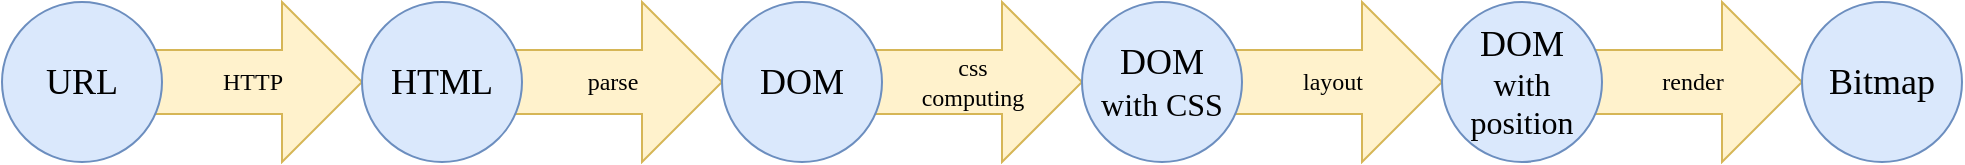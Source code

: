 <mxfile version="13.2.4" type="device"><diagram id="h1b3C3_Lwq5GAZXHpiON" name="第 1 页"><mxGraphModel dx="227" dy="800" grid="1" gridSize="10" guides="1" tooltips="1" connect="1" arrows="1" fold="1" page="1" pageScale="1" pageWidth="827" pageHeight="1169" math="0" shadow="0"><root><mxCell id="0"/><mxCell id="1" parent="0"/><mxCell id="iRSZCQttnqR4ItCEdViu-4" value="&lt;font face=&quot;Fira Mono for Powerline&quot;&gt;HTTP&lt;/font&gt;" style="html=1;shadow=0;dashed=0;align=center;verticalAlign=middle;shape=mxgraph.arrows2.arrow;dy=0.6;dx=40;notch=0;fillColor=#fff2cc;strokeColor=#d6b656;" parent="1" vertex="1"><mxGeometry x="910" y="520" width="110" height="80" as="geometry"/></mxCell><mxCell id="iRSZCQttnqR4ItCEdViu-2" value="&lt;font face=&quot;Fira Mono for Powerline&quot; style=&quot;font-size: 18px&quot;&gt;URL&lt;/font&gt;" style="ellipse;whiteSpace=wrap;html=1;aspect=fixed;fillColor=#dae8fc;strokeColor=#6c8ebf;" parent="1" vertex="1"><mxGeometry x="840" y="520" width="80" height="80" as="geometry"/></mxCell><mxCell id="iRSZCQttnqR4ItCEdViu-5" value="&lt;font face=&quot;Fira Mono for Powerline&quot;&gt;parse&lt;/font&gt;" style="html=1;shadow=0;dashed=0;align=center;verticalAlign=middle;shape=mxgraph.arrows2.arrow;dy=0.6;dx=40;notch=0;fillColor=#fff2cc;strokeColor=#d6b656;" parent="1" vertex="1"><mxGeometry x="1090" y="520" width="110" height="80" as="geometry"/></mxCell><mxCell id="iRSZCQttnqR4ItCEdViu-6" value="&lt;font face=&quot;Fira Mono for Powerline&quot; style=&quot;font-size: 18px&quot;&gt;HTML&lt;/font&gt;" style="ellipse;whiteSpace=wrap;html=1;aspect=fixed;fillColor=#dae8fc;strokeColor=#6c8ebf;" parent="1" vertex="1"><mxGeometry x="1020" y="520" width="80" height="80" as="geometry"/></mxCell><mxCell id="iRSZCQttnqR4ItCEdViu-7" value="&lt;font face=&quot;Fira Mono for Powerline&quot;&gt;css&lt;br&gt;computing&lt;br&gt;&lt;/font&gt;" style="html=1;shadow=0;dashed=0;align=center;verticalAlign=middle;shape=mxgraph.arrows2.arrow;dy=0.6;dx=40;notch=0;fillColor=#fff2cc;strokeColor=#d6b656;" parent="1" vertex="1"><mxGeometry x="1270" y="520" width="110" height="80" as="geometry"/></mxCell><mxCell id="iRSZCQttnqR4ItCEdViu-8" value="&lt;font face=&quot;Fira Mono for Powerline&quot; style=&quot;font-size: 18px&quot;&gt;DOM&lt;/font&gt;" style="ellipse;whiteSpace=wrap;html=1;aspect=fixed;fillColor=#dae8fc;strokeColor=#6c8ebf;" parent="1" vertex="1"><mxGeometry x="1200" y="520" width="80" height="80" as="geometry"/></mxCell><mxCell id="iRSZCQttnqR4ItCEdViu-9" value="&lt;font face=&quot;Fira Mono for Powerline&quot;&gt;layout&lt;br&gt;&lt;/font&gt;" style="html=1;shadow=0;dashed=0;align=center;verticalAlign=middle;shape=mxgraph.arrows2.arrow;dy=0.6;dx=40;notch=0;fillColor=#fff2cc;strokeColor=#d6b656;" parent="1" vertex="1"><mxGeometry x="1450" y="520" width="110" height="80" as="geometry"/></mxCell><mxCell id="iRSZCQttnqR4ItCEdViu-10" value="&lt;font face=&quot;Fira Mono for Powerline&quot;&gt;&lt;span style=&quot;font-size: 18px&quot;&gt;DOM&lt;/span&gt;&lt;br&gt;&lt;font style=&quot;font-size: 16px&quot;&gt;with CSS&lt;/font&gt;&lt;br&gt;&lt;/font&gt;" style="ellipse;whiteSpace=wrap;html=1;aspect=fixed;fillColor=#dae8fc;strokeColor=#6c8ebf;" parent="1" vertex="1"><mxGeometry x="1380" y="520" width="80" height="80" as="geometry"/></mxCell><mxCell id="iRSZCQttnqR4ItCEdViu-11" value="&lt;font face=&quot;Fira Mono for Powerline&quot;&gt;render&lt;br&gt;&lt;/font&gt;" style="html=1;shadow=0;dashed=0;align=center;verticalAlign=middle;shape=mxgraph.arrows2.arrow;dy=0.6;dx=40;notch=0;fillColor=#fff2cc;strokeColor=#d6b656;" parent="1" vertex="1"><mxGeometry x="1630" y="520" width="110" height="80" as="geometry"/></mxCell><mxCell id="iRSZCQttnqR4ItCEdViu-12" value="&lt;font face=&quot;Fira Mono for Powerline&quot;&gt;&lt;span style=&quot;font-size: 18px&quot;&gt;DOM&lt;/span&gt;&lt;br&gt;&lt;font style=&quot;font-size: 16px&quot;&gt;with position&lt;/font&gt;&lt;br&gt;&lt;/font&gt;" style="ellipse;whiteSpace=wrap;html=1;aspect=fixed;fillColor=#dae8fc;strokeColor=#6c8ebf;" parent="1" vertex="1"><mxGeometry x="1560" y="520" width="80" height="80" as="geometry"/></mxCell><mxCell id="iRSZCQttnqR4ItCEdViu-13" value="&lt;font face=&quot;Fira Mono for Powerline&quot;&gt;&lt;span style=&quot;font-size: 18px&quot;&gt;Bitmap&lt;/span&gt;&lt;br&gt;&lt;/font&gt;" style="ellipse;whiteSpace=wrap;html=1;aspect=fixed;fillColor=#dae8fc;strokeColor=#6c8ebf;" parent="1" vertex="1"><mxGeometry x="1740" y="520" width="80" height="80" as="geometry"/></mxCell></root></mxGraphModel></diagram></mxfile>